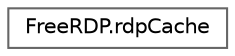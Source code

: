 digraph "Graphical Class Hierarchy"
{
 // LATEX_PDF_SIZE
  bgcolor="transparent";
  edge [fontname=Helvetica,fontsize=10,labelfontname=Helvetica,labelfontsize=10];
  node [fontname=Helvetica,fontsize=10,shape=box,height=0.2,width=0.4];
  rankdir="LR";
  Node0 [id="Node000000",label="FreeRDP.rdpCache",height=0.2,width=0.4,color="grey40", fillcolor="white", style="filled",URL="$struct_free_r_d_p_1_1rdp_cache.html",tooltip=" "];
}
